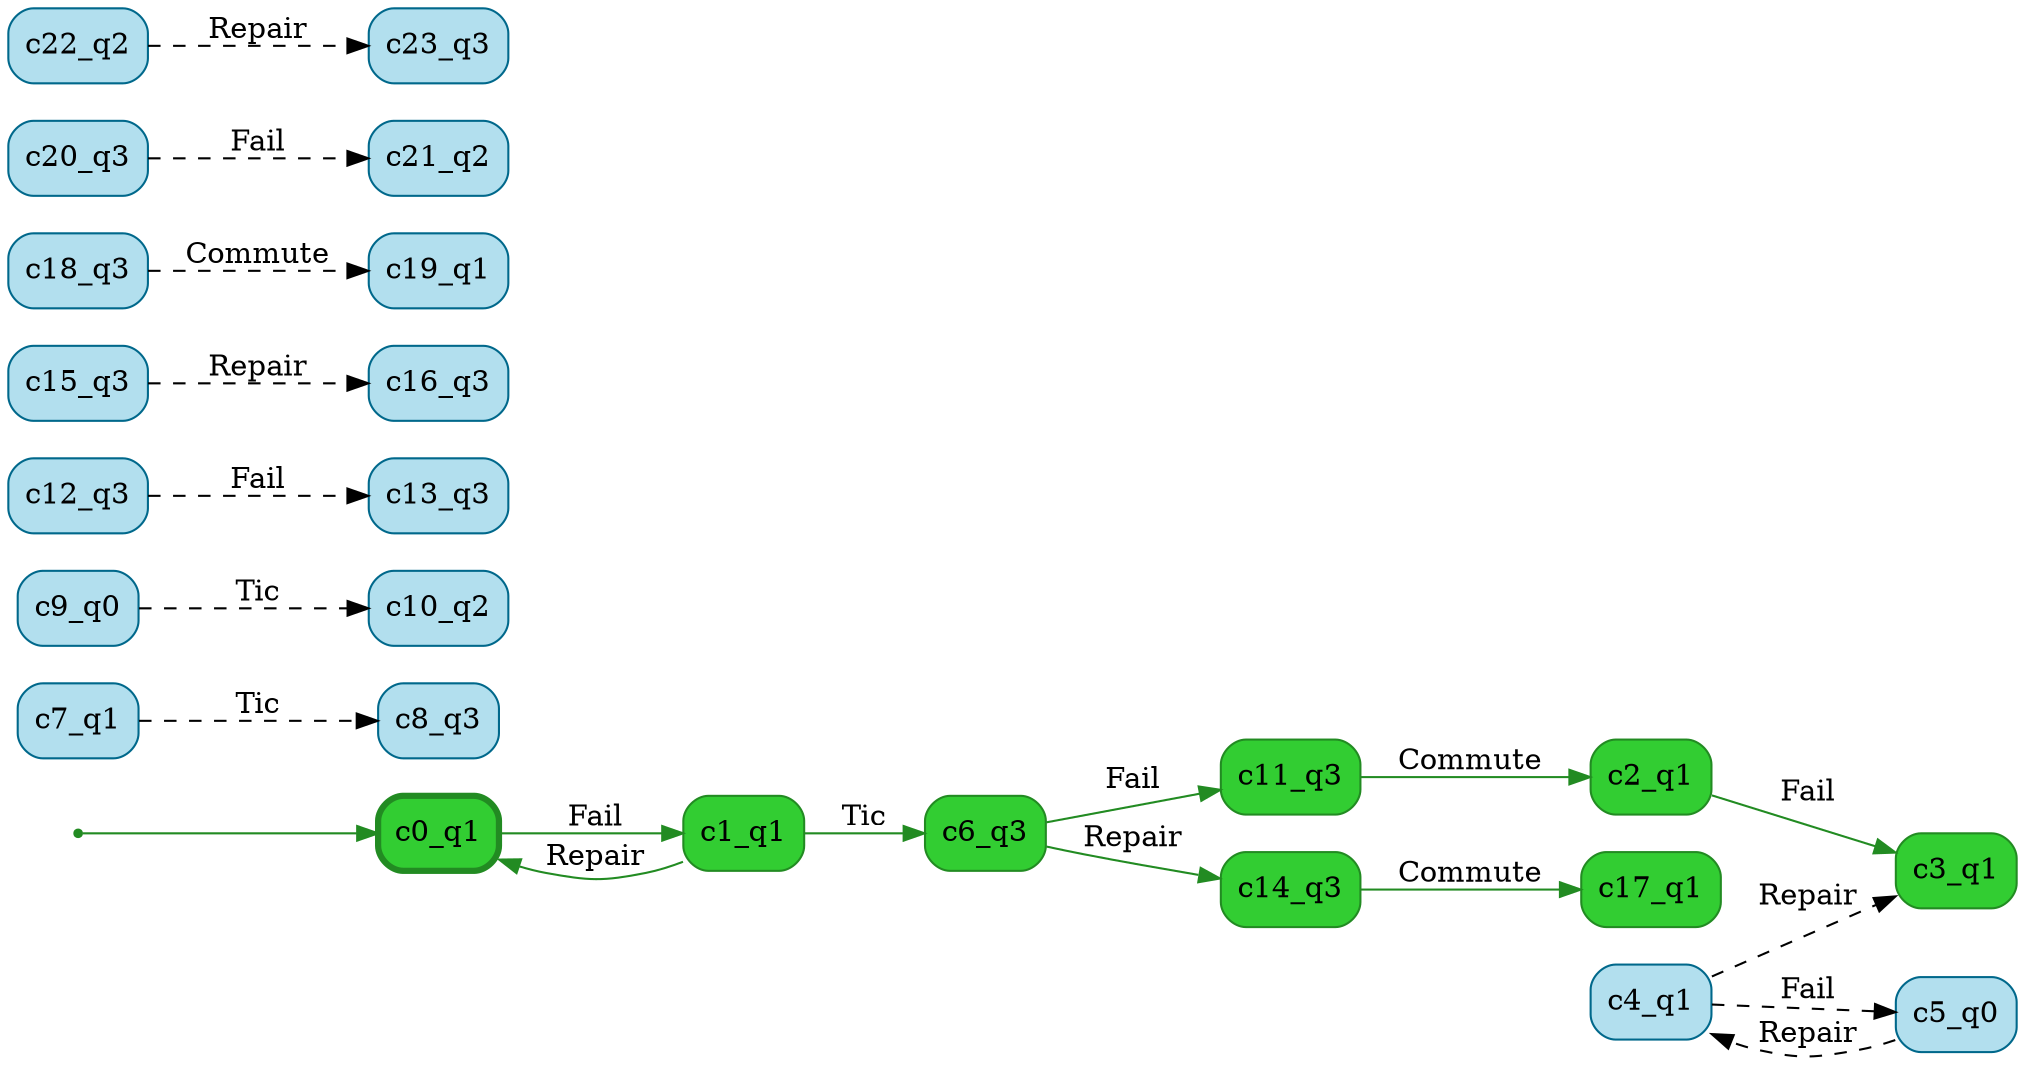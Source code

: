 digraph g {

	rankdir="LR"

	__invisible__[shape="point", color="forestgreen"]
	c0_q1[label="c0_q1", shape="box", style="rounded, filled", color="forestgreen", fillcolor="limegreen", penwidth=3] // Initial
	c1_q1[label="c1_q1", shape="box", style="rounded, filled", color="forestgreen", fillcolor="limegreen"]
	c6_q3[label="c6_q3", shape="box", style="rounded, filled", color="forestgreen", fillcolor="limegreen"]
	c11_q3[label="c11_q3", shape="box", style="rounded, filled", color="forestgreen", fillcolor="limegreen"]
	c2_q1[label="c2_q1", shape="box", style="rounded, filled", color="forestgreen", fillcolor="limegreen"]
	c3_q1[label="c3_q1", shape="box", style="rounded, filled", color="forestgreen", fillcolor="limegreen"]
	c14_q3[label="c14_q3", shape="box", style="rounded, filled", color="forestgreen", fillcolor="limegreen"]
	c17_q1[label="c17_q1", shape="box", style="rounded, filled", color="forestgreen", fillcolor="limegreen"]
	c4_q1[label="c4_q1", shape="box", style="rounded, filled", color="deepskyblue4", fillcolor="lightblue2"]
	c5_q0[label="c5_q0", shape="box", style="rounded, filled", color="deepskyblue4", fillcolor="lightblue2"]
	c7_q1[label="c7_q1", shape="box", style="rounded, filled", color="deepskyblue4", fillcolor="lightblue2"]
	c8_q3[label="c8_q3", shape="box", style="rounded, filled", color="deepskyblue4", fillcolor="lightblue2"]
	c9_q0[label="c9_q0", shape="box", style="rounded, filled", color="deepskyblue4", fillcolor="lightblue2"]
	c10_q2[label="c10_q2", shape="box", style="rounded, filled", color="deepskyblue4", fillcolor="lightblue2"]
	c12_q3[label="c12_q3", shape="box", style="rounded, filled", color="deepskyblue4", fillcolor="lightblue2"]
	c13_q3[label="c13_q3", shape="box", style="rounded, filled", color="deepskyblue4", fillcolor="lightblue2"]
	c15_q3[label="c15_q3", shape="box", style="rounded, filled", color="deepskyblue4", fillcolor="lightblue2"]
	c16_q3[label="c16_q3", shape="box", style="rounded, filled", color="deepskyblue4", fillcolor="lightblue2"]
	c18_q3[label="c18_q3", shape="box", style="rounded, filled", color="deepskyblue4", fillcolor="lightblue2"]
	c19_q1[label="c19_q1", shape="box", style="rounded, filled", color="deepskyblue4", fillcolor="lightblue2"]
	c20_q3[label="c20_q3", shape="box", style="rounded, filled", color="deepskyblue4", fillcolor="lightblue2"]
	c21_q2[label="c21_q2", shape="box", style="rounded, filled", color="deepskyblue4", fillcolor="lightblue2"]
	c22_q2[label="c22_q2", shape="box", style="rounded, filled", color="deepskyblue4", fillcolor="lightblue2"]
	c23_q3[label="c23_q3", shape="box", style="rounded, filled", color="deepskyblue4", fillcolor="lightblue2"]

	__invisible__ -> c0_q1[color="forestgreen"]
	c0_q1 -> c1_q1[label="Fail", color="forestgreen"]
	c1_q1 -> c0_q1[label="Repair", color="forestgreen"]
	c1_q1 -> c6_q3[label="Tic", color="forestgreen"]
	c6_q3 -> c11_q3[label="Fail", color="forestgreen"]
	c11_q3 -> c2_q1[label="Commute", color="forestgreen"]
	c2_q1 -> c3_q1[label="Fail", color="forestgreen"]
	c6_q3 -> c14_q3[label="Repair", color="forestgreen"]
	c14_q3 -> c17_q1[label="Commute", color="forestgreen"]
	c4_q1 -> c3_q1[label="Repair", color="black", style="dashed"]
	c4_q1 -> c5_q0[label="Fail", color="black", style="dashed"]
	c7_q1 -> c8_q3[label="Tic", color="black", style="dashed"]
	c5_q0 -> c4_q1[label="Repair", color="black", style="dashed"]
	c9_q0 -> c10_q2[label="Tic", color="black", style="dashed"]
	c12_q3 -> c13_q3[label="Fail", color="black", style="dashed"]
	c15_q3 -> c16_q3[label="Repair", color="black", style="dashed"]
	c18_q3 -> c19_q1[label="Commute", color="black", style="dashed"]
	c20_q3 -> c21_q2[label="Fail", color="black", style="dashed"]
	c22_q2 -> c23_q3[label="Repair", color="black", style="dashed"]

}
